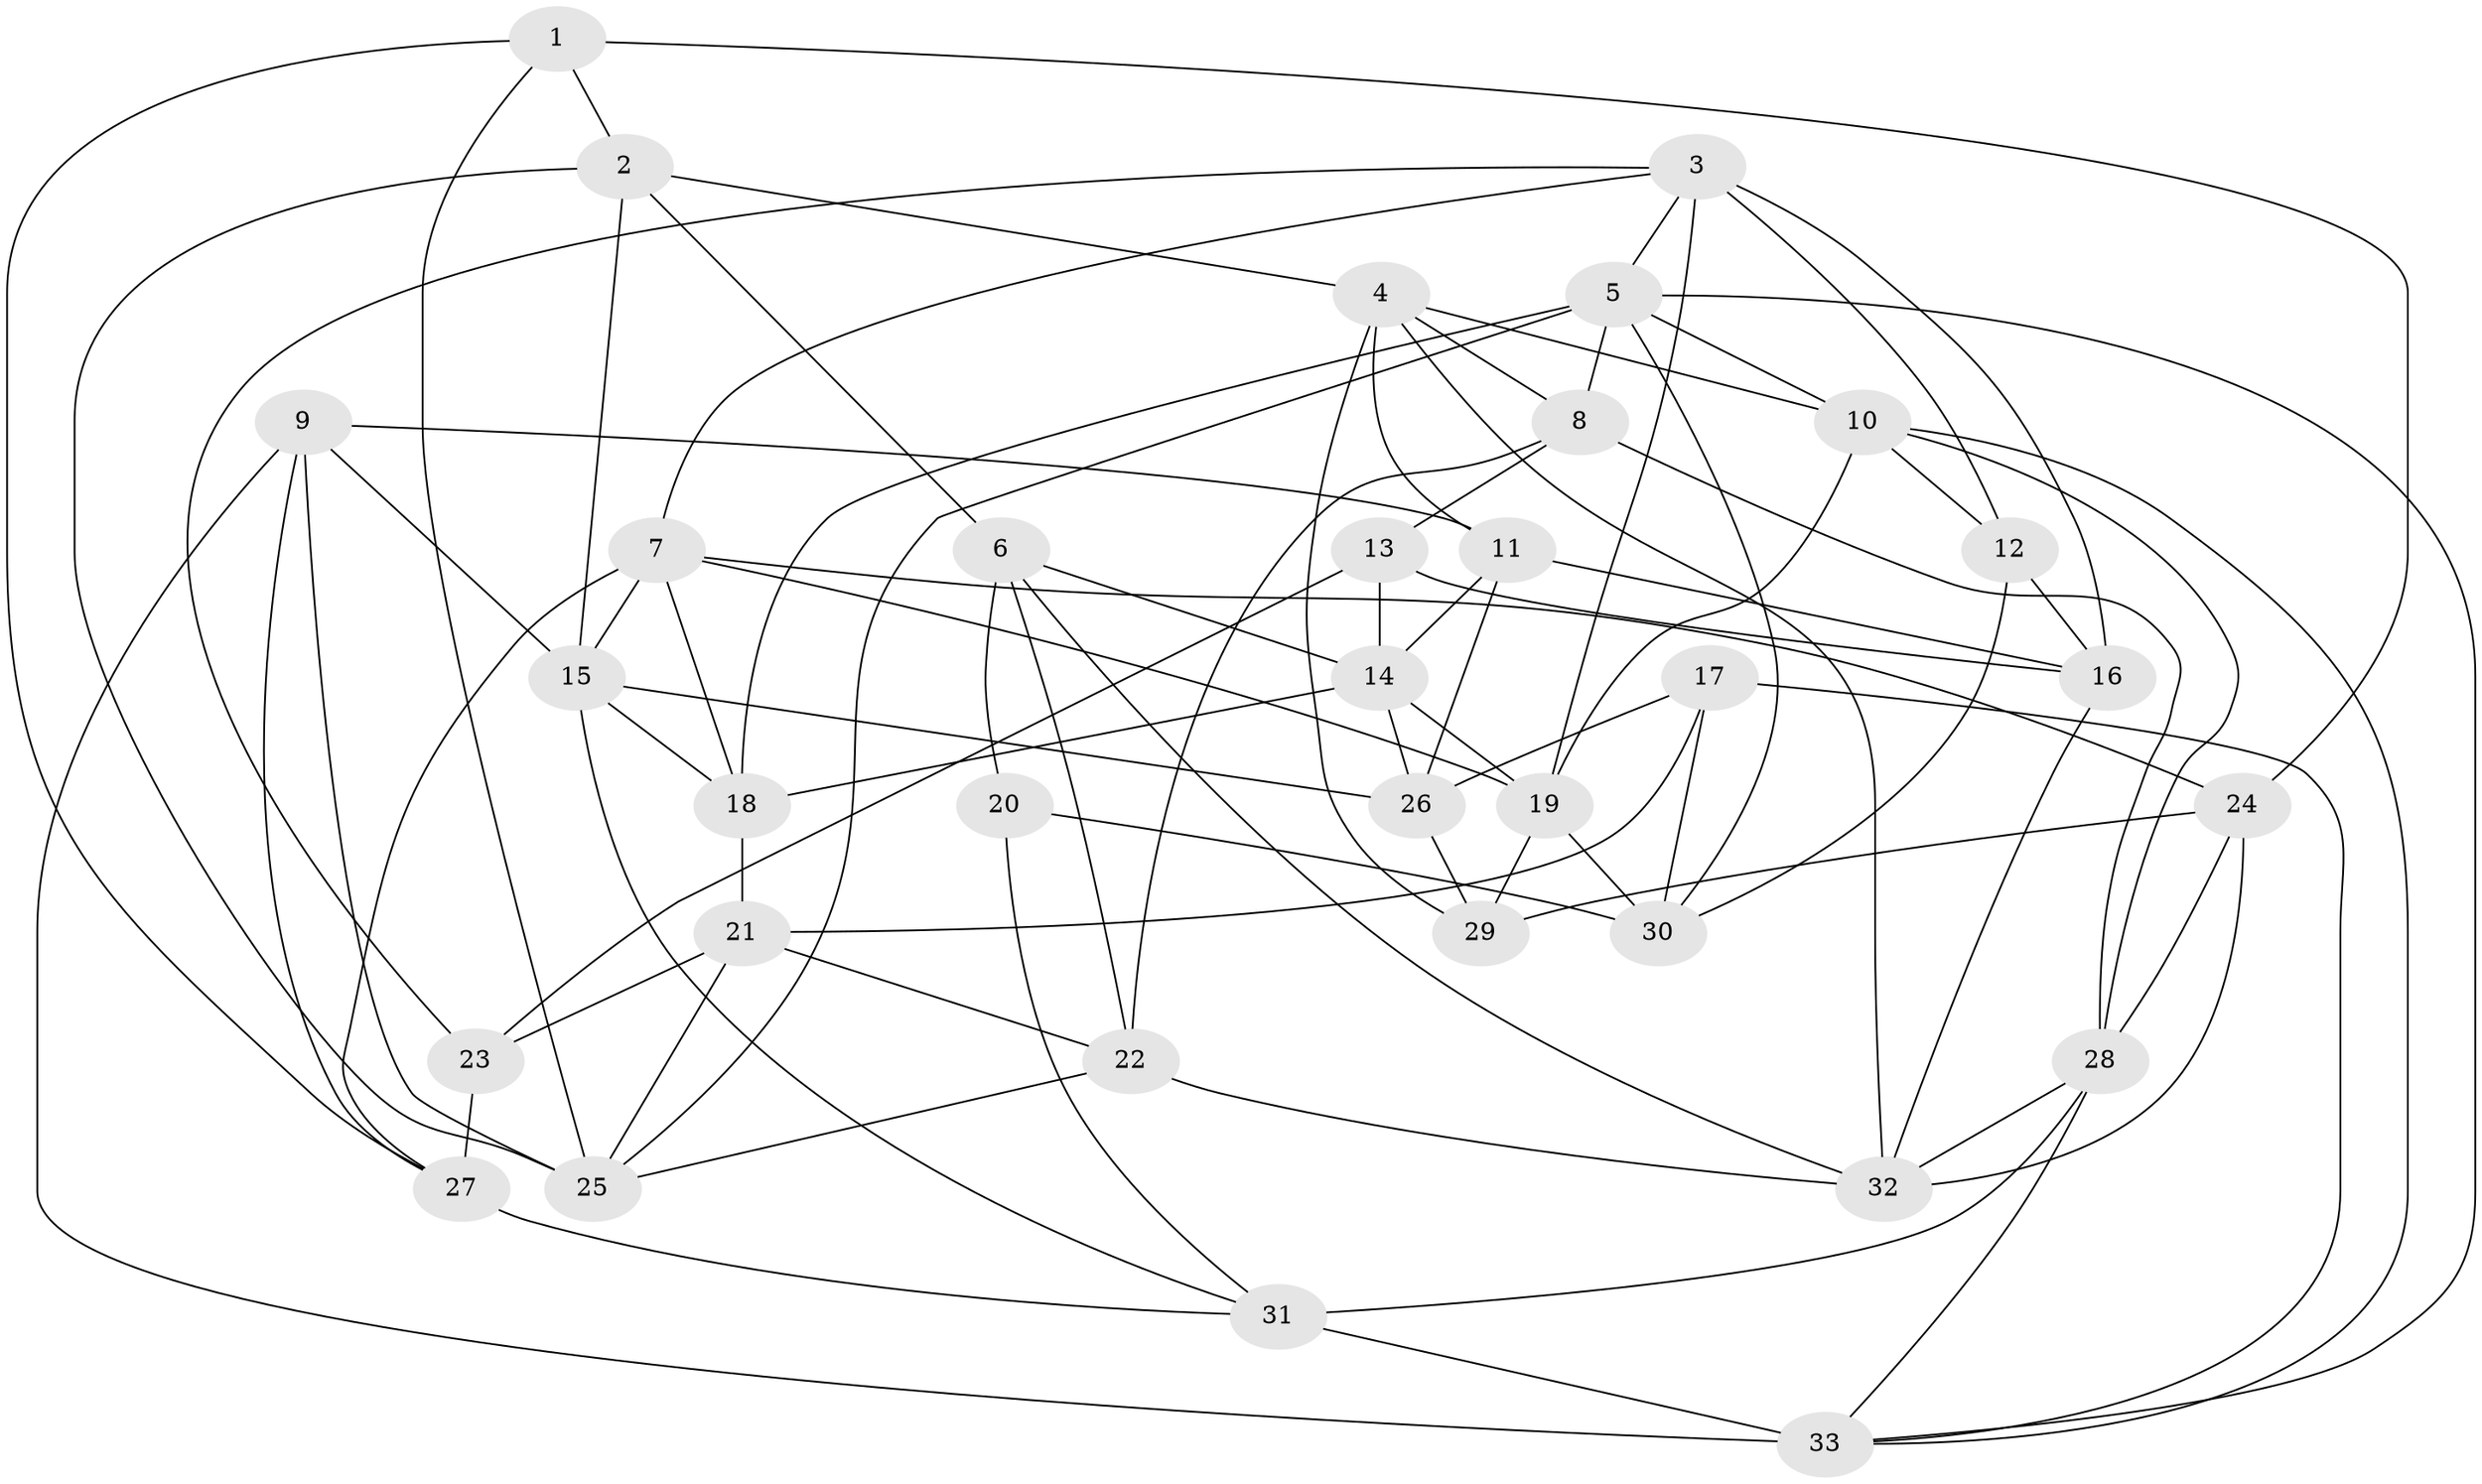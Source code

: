 // original degree distribution, {4: 1.0}
// Generated by graph-tools (version 1.1) at 2025/38/03/04/25 23:38:13]
// undirected, 33 vertices, 85 edges
graph export_dot {
  node [color=gray90,style=filled];
  1;
  2;
  3;
  4;
  5;
  6;
  7;
  8;
  9;
  10;
  11;
  12;
  13;
  14;
  15;
  16;
  17;
  18;
  19;
  20;
  21;
  22;
  23;
  24;
  25;
  26;
  27;
  28;
  29;
  30;
  31;
  32;
  33;
  1 -- 2 [weight=1.0];
  1 -- 24 [weight=1.0];
  1 -- 25 [weight=1.0];
  1 -- 27 [weight=1.0];
  2 -- 4 [weight=1.0];
  2 -- 6 [weight=2.0];
  2 -- 15 [weight=1.0];
  2 -- 25 [weight=1.0];
  3 -- 5 [weight=1.0];
  3 -- 7 [weight=1.0];
  3 -- 12 [weight=1.0];
  3 -- 16 [weight=1.0];
  3 -- 19 [weight=1.0];
  3 -- 23 [weight=1.0];
  4 -- 8 [weight=1.0];
  4 -- 10 [weight=1.0];
  4 -- 11 [weight=1.0];
  4 -- 29 [weight=1.0];
  4 -- 32 [weight=1.0];
  5 -- 8 [weight=1.0];
  5 -- 10 [weight=1.0];
  5 -- 18 [weight=2.0];
  5 -- 25 [weight=1.0];
  5 -- 30 [weight=1.0];
  5 -- 33 [weight=1.0];
  6 -- 14 [weight=1.0];
  6 -- 20 [weight=1.0];
  6 -- 22 [weight=1.0];
  6 -- 32 [weight=1.0];
  7 -- 15 [weight=1.0];
  7 -- 18 [weight=1.0];
  7 -- 19 [weight=1.0];
  7 -- 24 [weight=1.0];
  7 -- 27 [weight=1.0];
  8 -- 13 [weight=1.0];
  8 -- 22 [weight=2.0];
  8 -- 28 [weight=1.0];
  9 -- 11 [weight=1.0];
  9 -- 15 [weight=1.0];
  9 -- 25 [weight=1.0];
  9 -- 27 [weight=1.0];
  9 -- 33 [weight=2.0];
  10 -- 12 [weight=1.0];
  10 -- 19 [weight=1.0];
  10 -- 28 [weight=1.0];
  10 -- 33 [weight=1.0];
  11 -- 14 [weight=1.0];
  11 -- 16 [weight=2.0];
  11 -- 26 [weight=1.0];
  12 -- 16 [weight=1.0];
  12 -- 30 [weight=1.0];
  13 -- 14 [weight=1.0];
  13 -- 16 [weight=1.0];
  13 -- 23 [weight=1.0];
  14 -- 18 [weight=1.0];
  14 -- 19 [weight=1.0];
  14 -- 26 [weight=1.0];
  15 -- 18 [weight=1.0];
  15 -- 26 [weight=1.0];
  15 -- 31 [weight=1.0];
  16 -- 32 [weight=1.0];
  17 -- 21 [weight=1.0];
  17 -- 26 [weight=1.0];
  17 -- 30 [weight=1.0];
  17 -- 33 [weight=1.0];
  18 -- 21 [weight=1.0];
  19 -- 29 [weight=1.0];
  19 -- 30 [weight=1.0];
  20 -- 30 [weight=2.0];
  20 -- 31 [weight=1.0];
  21 -- 22 [weight=1.0];
  21 -- 23 [weight=2.0];
  21 -- 25 [weight=1.0];
  22 -- 25 [weight=1.0];
  22 -- 32 [weight=1.0];
  23 -- 27 [weight=2.0];
  24 -- 28 [weight=1.0];
  24 -- 29 [weight=2.0];
  24 -- 32 [weight=1.0];
  26 -- 29 [weight=2.0];
  27 -- 31 [weight=1.0];
  28 -- 31 [weight=1.0];
  28 -- 32 [weight=1.0];
  28 -- 33 [weight=1.0];
  31 -- 33 [weight=2.0];
}
